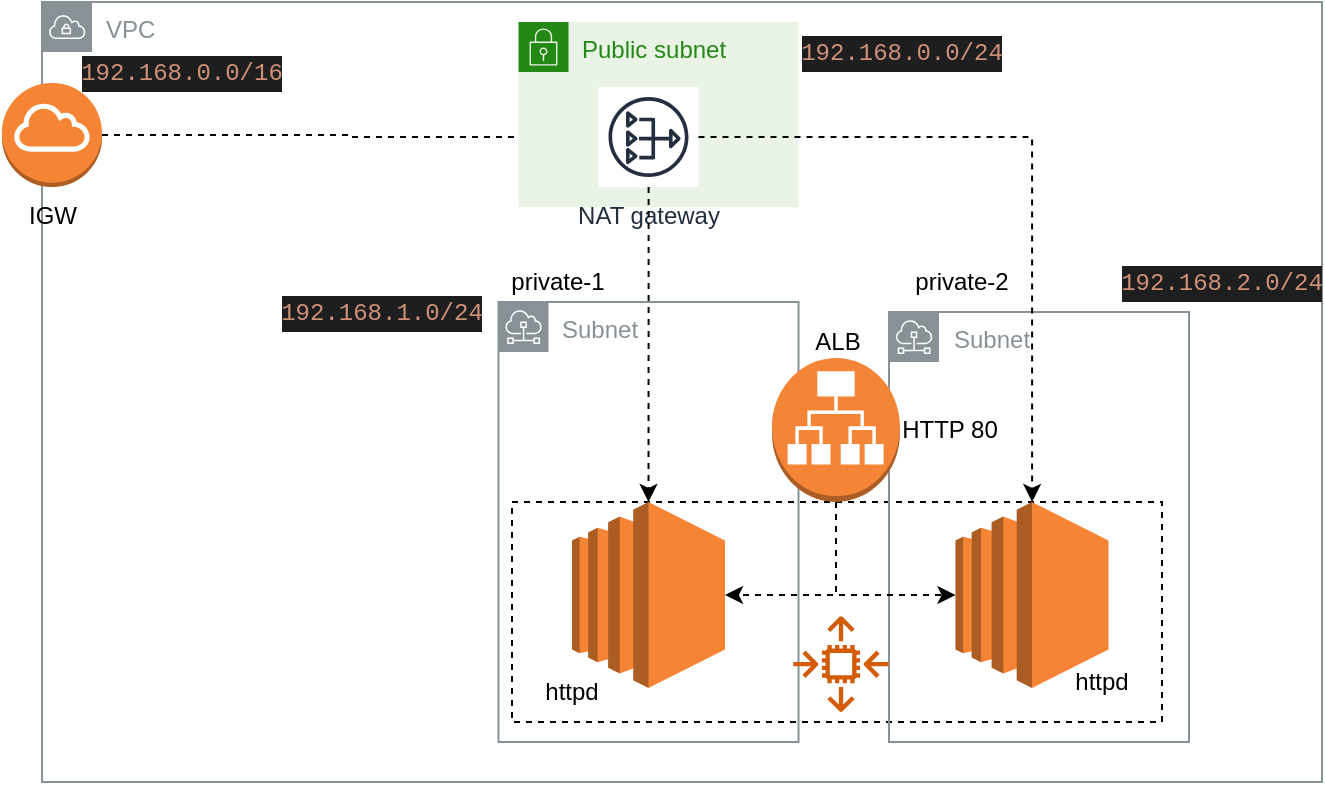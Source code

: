<mxfile version="17.1.0" type="device"><diagram id="pQIKVINPURCoEZeV8q3r" name="Architecture"><mxGraphModel dx="1298" dy="699" grid="1" gridSize="10" guides="1" tooltips="1" connect="1" arrows="1" fold="1" page="1" pageScale="1" pageWidth="850" pageHeight="1100" math="0" shadow="0"><root><mxCell id="0"/><mxCell id="1" parent="0"/><mxCell id="yzGJYeCFBmRxJYrZLJnK-34" value="VPC" style="sketch=0;outlineConnect=0;gradientColor=none;html=1;whiteSpace=wrap;fontSize=12;fontStyle=0;shape=mxgraph.aws4.group;grIcon=mxgraph.aws4.group_vpc;strokeColor=#879196;fillColor=none;verticalAlign=top;align=left;spacingLeft=30;fontColor=#879196;dashed=0;" vertex="1" parent="1"><mxGeometry x="100" y="160" width="640" height="390" as="geometry"/></mxCell><mxCell id="yzGJYeCFBmRxJYrZLJnK-29" value="" style="rounded=0;whiteSpace=wrap;html=1;dashed=1;" vertex="1" parent="1"><mxGeometry x="335" y="410" width="325" height="110" as="geometry"/></mxCell><mxCell id="yzGJYeCFBmRxJYrZLJnK-5" value="Subnet" style="sketch=0;outlineConnect=0;gradientColor=none;html=1;whiteSpace=wrap;fontSize=12;fontStyle=0;shape=mxgraph.aws4.group;grIcon=mxgraph.aws4.group_subnet;strokeColor=#879196;fillColor=none;verticalAlign=top;align=left;spacingLeft=30;fontColor=#879196;dashed=0;" vertex="1" parent="1"><mxGeometry x="328.25" y="310" width="150" height="220" as="geometry"/></mxCell><mxCell id="yzGJYeCFBmRxJYrZLJnK-4" value="Subnet" style="sketch=0;outlineConnect=0;gradientColor=none;html=1;whiteSpace=wrap;fontSize=12;fontStyle=0;shape=mxgraph.aws4.group;grIcon=mxgraph.aws4.group_subnet;strokeColor=#879196;fillColor=none;verticalAlign=top;align=left;spacingLeft=30;fontColor=#879196;dashed=0;" vertex="1" parent="1"><mxGeometry x="523.5" y="315" width="150" height="215" as="geometry"/></mxCell><mxCell id="yzGJYeCFBmRxJYrZLJnK-6" value="" style="outlineConnect=0;dashed=0;verticalLabelPosition=bottom;verticalAlign=top;align=center;html=1;shape=mxgraph.aws3.ec2;fillColor=#F58534;gradientColor=none;" vertex="1" parent="1"><mxGeometry x="365" y="410" width="76.5" height="93" as="geometry"/></mxCell><mxCell id="yzGJYeCFBmRxJYrZLJnK-7" value="" style="outlineConnect=0;dashed=0;verticalLabelPosition=bottom;verticalAlign=top;align=center;html=1;shape=mxgraph.aws3.ec2;fillColor=#F58534;gradientColor=none;" vertex="1" parent="1"><mxGeometry x="556.75" y="410" width="76.5" height="93" as="geometry"/></mxCell><mxCell id="yzGJYeCFBmRxJYrZLJnK-37" style="edgeStyle=orthogonalEdgeStyle;rounded=0;orthogonalLoop=1;jettySize=auto;html=1;exitX=1;exitY=0.5;exitDx=0;exitDy=0;exitPerimeter=0;dashed=1;" edge="1" parent="1" source="yzGJYeCFBmRxJYrZLJnK-8" target="yzGJYeCFBmRxJYrZLJnK-9"><mxGeometry relative="1" as="geometry"/></mxCell><mxCell id="yzGJYeCFBmRxJYrZLJnK-8" value="IGW" style="outlineConnect=0;dashed=0;verticalLabelPosition=bottom;verticalAlign=top;align=center;html=1;shape=mxgraph.aws3.internet_gateway;fillColor=#F58534;gradientColor=none;" vertex="1" parent="1"><mxGeometry x="80" y="200.5" width="50" height="52" as="geometry"/></mxCell><mxCell id="yzGJYeCFBmRxJYrZLJnK-12" value="private-2" style="text;html=1;strokeColor=none;fillColor=none;align=center;verticalAlign=middle;whiteSpace=wrap;rounded=0;" vertex="1" parent="1"><mxGeometry x="530" y="285" width="60" height="30" as="geometry"/></mxCell><mxCell id="yzGJYeCFBmRxJYrZLJnK-22" value="Public subnet" style="points=[[0,0],[0.25,0],[0.5,0],[0.75,0],[1,0],[1,0.25],[1,0.5],[1,0.75],[1,1],[0.75,1],[0.5,1],[0.25,1],[0,1],[0,0.75],[0,0.5],[0,0.25]];outlineConnect=0;gradientColor=none;html=1;whiteSpace=wrap;fontSize=12;fontStyle=0;container=1;pointerEvents=0;collapsible=0;recursiveResize=0;shape=mxgraph.aws4.group;grIcon=mxgraph.aws4.group_security_group;grStroke=0;strokeColor=#248814;fillColor=#E9F3E6;verticalAlign=top;align=left;spacingLeft=30;fontColor=#248814;dashed=0;" vertex="1" parent="1"><mxGeometry x="338.25" y="170" width="140" height="92.5" as="geometry"/></mxCell><mxCell id="yzGJYeCFBmRxJYrZLJnK-9" value="NAT gateway" style="sketch=0;outlineConnect=0;fontColor=#232F3E;gradientColor=none;strokeColor=#232F3E;fillColor=#ffffff;dashed=0;verticalLabelPosition=bottom;verticalAlign=top;align=center;html=1;fontSize=12;fontStyle=0;aspect=fixed;shape=mxgraph.aws4.resourceIcon;resIcon=mxgraph.aws4.nat_gateway;" vertex="1" parent="yzGJYeCFBmRxJYrZLJnK-22"><mxGeometry x="40" y="32.5" width="50" height="50" as="geometry"/></mxCell><mxCell id="yzGJYeCFBmRxJYrZLJnK-25" style="edgeStyle=orthogonalEdgeStyle;rounded=0;orthogonalLoop=1;jettySize=auto;html=1;dashed=1;" edge="1" parent="1" source="yzGJYeCFBmRxJYrZLJnK-9" target="yzGJYeCFBmRxJYrZLJnK-6"><mxGeometry relative="1" as="geometry"/></mxCell><mxCell id="yzGJYeCFBmRxJYrZLJnK-26" style="edgeStyle=orthogonalEdgeStyle;rounded=0;orthogonalLoop=1;jettySize=auto;html=1;dashed=1;" edge="1" parent="1" source="yzGJYeCFBmRxJYrZLJnK-9" target="yzGJYeCFBmRxJYrZLJnK-7"><mxGeometry relative="1" as="geometry"/></mxCell><mxCell id="yzGJYeCFBmRxJYrZLJnK-31" style="edgeStyle=orthogonalEdgeStyle;rounded=0;orthogonalLoop=1;jettySize=auto;html=1;exitX=0.5;exitY=1;exitDx=0;exitDy=0;exitPerimeter=0;dashed=1;" edge="1" parent="1" source="yzGJYeCFBmRxJYrZLJnK-27" target="yzGJYeCFBmRxJYrZLJnK-7"><mxGeometry relative="1" as="geometry"/></mxCell><mxCell id="yzGJYeCFBmRxJYrZLJnK-32" style="edgeStyle=orthogonalEdgeStyle;rounded=0;orthogonalLoop=1;jettySize=auto;html=1;exitX=0.5;exitY=1;exitDx=0;exitDy=0;exitPerimeter=0;dashed=1;" edge="1" parent="1" source="yzGJYeCFBmRxJYrZLJnK-27" target="yzGJYeCFBmRxJYrZLJnK-6"><mxGeometry relative="1" as="geometry"/></mxCell><mxCell id="yzGJYeCFBmRxJYrZLJnK-27" value="" style="outlineConnect=0;dashed=0;verticalLabelPosition=bottom;verticalAlign=top;align=center;html=1;shape=mxgraph.aws3.application_load_balancer;fillColor=#F58536;gradientColor=none;" vertex="1" parent="1"><mxGeometry x="465" y="338" width="64" height="72" as="geometry"/></mxCell><mxCell id="yzGJYeCFBmRxJYrZLJnK-28" value="" style="sketch=0;outlineConnect=0;fontColor=#232F3E;gradientColor=none;fillColor=#D45B07;strokeColor=none;dashed=0;verticalLabelPosition=bottom;verticalAlign=top;align=center;html=1;fontSize=12;fontStyle=0;aspect=fixed;pointerEvents=1;shape=mxgraph.aws4.auto_scaling2;" vertex="1" parent="1"><mxGeometry x="475.5" y="467" width="48" height="48" as="geometry"/></mxCell><mxCell id="yzGJYeCFBmRxJYrZLJnK-33" value="HTTP 80" style="text;html=1;strokeColor=none;fillColor=none;align=center;verticalAlign=middle;whiteSpace=wrap;rounded=0;dashed=1;" vertex="1" parent="1"><mxGeometry x="523.5" y="359" width="60" height="30" as="geometry"/></mxCell><mxCell id="yzGJYeCFBmRxJYrZLJnK-38" value="httpd" style="text;html=1;strokeColor=none;fillColor=none;align=center;verticalAlign=middle;whiteSpace=wrap;rounded=0;dashed=1;" vertex="1" parent="1"><mxGeometry x="335" y="490" width="60" height="30" as="geometry"/></mxCell><mxCell id="yzGJYeCFBmRxJYrZLJnK-39" value="httpd" style="text;html=1;strokeColor=none;fillColor=none;align=center;verticalAlign=middle;whiteSpace=wrap;rounded=0;dashed=1;" vertex="1" parent="1"><mxGeometry x="600" y="485" width="60" height="30" as="geometry"/></mxCell><mxCell id="yzGJYeCFBmRxJYrZLJnK-40" value="private-1" style="text;html=1;strokeColor=none;fillColor=none;align=center;verticalAlign=middle;whiteSpace=wrap;rounded=0;" vertex="1" parent="1"><mxGeometry x="328.25" y="285" width="60" height="30" as="geometry"/></mxCell><mxCell id="yzGJYeCFBmRxJYrZLJnK-41" value="ALB" style="text;html=1;strokeColor=none;fillColor=none;align=center;verticalAlign=middle;whiteSpace=wrap;rounded=0;dashed=1;" vertex="1" parent="1"><mxGeometry x="467.5" y="315" width="60" height="30" as="geometry"/></mxCell><mxCell id="yzGJYeCFBmRxJYrZLJnK-42" value="&lt;div style=&quot;color: rgb(212 , 212 , 212) ; background-color: rgb(30 , 30 , 30) ; font-family: &amp;#34;menlo&amp;#34; , &amp;#34;monaco&amp;#34; , &amp;#34;courier new&amp;#34; , monospace ; line-height: 18px&quot;&gt;&lt;span style=&quot;color: #ce9178&quot;&gt;192.168.0.0/16&lt;/span&gt;&lt;/div&gt;" style="text;html=1;strokeColor=none;fillColor=none;align=center;verticalAlign=middle;whiteSpace=wrap;rounded=0;dashed=1;" vertex="1" parent="1"><mxGeometry x="140" y="180" width="60" height="30" as="geometry"/></mxCell><mxCell id="yzGJYeCFBmRxJYrZLJnK-43" value="&lt;div style=&quot;color: rgb(212 , 212 , 212) ; background-color: rgb(30 , 30 , 30) ; font-family: &amp;#34;menlo&amp;#34; , &amp;#34;monaco&amp;#34; , &amp;#34;courier new&amp;#34; , monospace ; line-height: 18px&quot;&gt;&lt;span style=&quot;color: #ce9178&quot;&gt;192.168.0.0/24&lt;/span&gt;&lt;/div&gt;" style="text;html=1;strokeColor=none;fillColor=none;align=center;verticalAlign=middle;whiteSpace=wrap;rounded=0;dashed=1;" vertex="1" parent="1"><mxGeometry x="500" y="170" width="60" height="30" as="geometry"/></mxCell><mxCell id="yzGJYeCFBmRxJYrZLJnK-44" value="&lt;meta charset=&quot;utf-8&quot;&gt;&lt;div style=&quot;color: rgb(212, 212, 212); background-color: rgb(30, 30, 30); font-family: menlo, monaco, &amp;quot;courier new&amp;quot;, monospace; font-weight: normal; font-size: 12px; line-height: 18px;&quot;&gt;&lt;div&gt;&lt;span style=&quot;color: #ce9178&quot;&gt;192.168.1.0/24&lt;/span&gt;&lt;/div&gt;&lt;/div&gt;" style="text;html=1;strokeColor=none;fillColor=none;align=center;verticalAlign=middle;whiteSpace=wrap;rounded=0;dashed=1;" vertex="1" parent="1"><mxGeometry x="240" y="300" width="60" height="30" as="geometry"/></mxCell><mxCell id="yzGJYeCFBmRxJYrZLJnK-46" value="&lt;meta charset=&quot;utf-8&quot;&gt;&lt;div style=&quot;color: rgb(212, 212, 212); background-color: rgb(30, 30, 30); font-family: menlo, monaco, &amp;quot;courier new&amp;quot;, monospace; font-weight: normal; font-size: 12px; line-height: 18px;&quot;&gt;&lt;div&gt;&lt;span style=&quot;color: #ce9178&quot;&gt;192.168.2.0/24&lt;/span&gt;&lt;/div&gt;&lt;/div&gt;" style="text;html=1;strokeColor=none;fillColor=none;align=center;verticalAlign=middle;whiteSpace=wrap;rounded=0;dashed=1;" vertex="1" parent="1"><mxGeometry x="660" y="285" width="60" height="30" as="geometry"/></mxCell></root></mxGraphModel></diagram></mxfile>